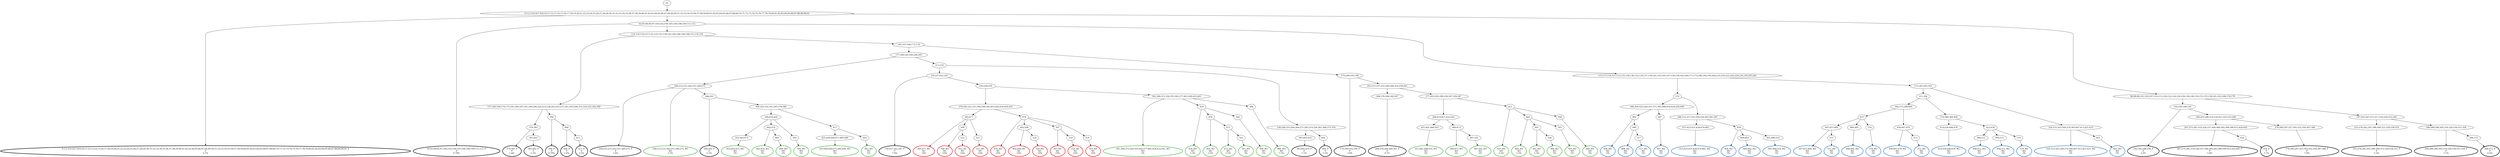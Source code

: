 digraph T {
	{
		rank=same
		172 [penwidth=3,colorscheme=set19,color=0,label="0;1;2;3;4;5;6;7;8;9;10;11;12;13;14;15;16;17;18;19;20;21;22;23;24;25;26;27;28;29;30;31;32;33;34;35;36;37;38;39;40;41;42;43;44;45;46;47;48;49;50;51;52;53;54;55;56;57;58;59;60;61;62;63;64;65;66;67;68;69;70;71;72;73;74;75;76;77;78;79;80;81;82;83;84;85;86;87;88;89;90;91_P\nP\n4.7%"]
		170 [penwidth=3,colorscheme=set19,color=0,label="92;93;94;95;97;100;102;104;105;106;108;109;111;112_P\nP\n0.79%"]
		166 [penwidth=3,colorscheme=set19,color=0,label="379;383_P\nP\n1.6%"]
		164 [penwidth=3,colorscheme=set19,color=0,label="391;402_P\nP\n5.5%"]
		162 [penwidth=3,colorscheme=set19,color=0,label="394_P\nP\n0.79%"]
		160 [penwidth=3,colorscheme=set19,color=0,label="406_P\nP\n1.6%"]
		158 [penwidth=3,colorscheme=set19,color=0,label="411_P\nP\n5.5%"]
		154 [penwidth=3,colorscheme=set19,color=0,label="209;212;231;242;251;260;272_P\nP\n1.6%"]
		152 [penwidth=3,colorscheme=set19,color=0,label="286;293_P\nP\n5.5%"]
		149 [penwidth=3,colorscheme=set19,color=0,label="230;237;241;247_P\nP\n7.9%"]
		146 [penwidth=3,colorscheme=set19,color=0,label="393;405;410_P\nP\n7.1%"]
		144 [penwidth=3,colorscheme=set19,color=0,label="404_P\nP\n5.5%"]
		142 [penwidth=3,colorscheme=set19,color=0,label="179;189;193;199_P\nP\n3.9%"]
		139 [penwidth=3,colorscheme=set19,color=0,label="268;278;284;300;307_P\nP\n8.7%"]
		136 [penwidth=3,colorscheme=set19,color=0,label="182;185;188;194_P\nP\n2.4%"]
		133 [penwidth=3,colorscheme=set19,color=0,label="267;275;281;319;328;337;346;360;382;389;390;412;420;445_P\nP\n3.9%"]
		131 [penwidth=3,colorscheme=set19,color=0,label="454_P\nP\n7.1%"]
		129 [penwidth=3,colorscheme=set19,color=0,label="274;290;297;327;345;352;359;367;388_P\nP\n7.9%"]
		126 [penwidth=3,colorscheme=set19,color=0,label="253;276;282;291;298;306;313;329;338;353_P\nP\n5.5%"]
		124 [penwidth=3,colorscheme=set19,color=0,label="266;289;296;305;318;326;336;351;358_P\nP\n3.1%"]
		122 [penwidth=3,colorscheme=set19,color=0,label="366;372_P\nP\n9.4%"]
		118 [penwidth=3,colorscheme=set19,color=1,label="465;477_M1\nM1\n10%"]
		116 [penwidth=3,colorscheme=set19,color=1,label="509_M1\nM1\n10%"]
		114 [penwidth=3,colorscheme=set19,color=1,label="522_M1\nM1\n10%"]
		112 [penwidth=3,colorscheme=set19,color=1,label="521_M1\nM1\n10%"]
		110 [penwidth=3,colorscheme=set19,color=1,label="476_M1\nM1\n10%"]
		108 [penwidth=3,colorscheme=set19,color=1,label="492;508_M1\nM1\n10%"]
		106 [penwidth=3,colorscheme=set19,color=1,label="520_M1\nM1\n10%"]
		104 [penwidth=3,colorscheme=set19,color=1,label="507_M1\nM1\n10%"]
		102 [penwidth=3,colorscheme=set19,color=1,label="519_M1\nM1\n10%"]
		100 [penwidth=3,colorscheme=set19,color=1,label="518_M1\nM1\n10%"]
		95 [penwidth=3,colorscheme=set19,color=2,label="484_M2\nM2\n5%"]
		93 [penwidth=3,colorscheme=set19,color=2,label="498_M2\nM2\n5%"]
		91 [penwidth=3,colorscheme=set19,color=2,label="517_M2\nM2\n5%"]
		89 [penwidth=3,colorscheme=set19,color=2,label="497_M2\nM2\n5%"]
		86 [penwidth=3,colorscheme=set19,color=2,label="415;423;431;438;470;483_M2\nM2\n5%"]
		84 [penwidth=3,colorscheme=set19,color=2,label="458_M2\nM2\n5%"]
		82 [penwidth=3,colorscheme=set19,color=2,label="469;482_M2\nM2\n5%"]
		80 [penwidth=3,colorscheme=set19,color=2,label="481;496;516_M2\nM2\n5%"]
		74 [penwidth=3,colorscheme=set19,color=2,label="447;457;468_M2\nM2\n5%"]
		72 [penwidth=3,colorscheme=set19,color=2,label="515_M2\nM2\n5%"]
		70 [penwidth=3,colorscheme=set19,color=2,label="480;495_M2\nM2\n5%"]
		68 [penwidth=3,colorscheme=set19,color=2,label="514_M2\nM2\n5%"]
		66 [penwidth=3,colorscheme=set19,color=2,label="456;467;479_M2\nM2\n5%"]
		64 [penwidth=3,colorscheme=set19,color=2,label="513_M2\nM2\n5%"]
		61 [penwidth=3,colorscheme=set19,color=2,label="414;430;446;478_M2\nM2\n5%"]
		58 [penwidth=3,colorscheme=set19,color=2,label="466;512_M2\nM2\n5%"]
		56 [penwidth=3,colorscheme=set19,color=2,label="494;511_M2\nM2\n5%"]
		54 [penwidth=3,colorscheme=set19,color=2,label="510_M2\nM2\n5%"]
		52 [penwidth=3,colorscheme=set19,color=2,label="324;333;343;349;370;395;407;413;421;435_M2\nM2\n5%"]
		50 [penwidth=3,colorscheme=set19,color=2,label="493_M2\nM2\n5%"]
		49 [penwidth=3,colorscheme=set19,color=3,label="209;212;231;242;251;260;272_M3\nM3\n2.5%"]
		45 [penwidth=3,colorscheme=set19,color=3,label="452;463;475_M3\nM3\n5%"]
		43 [penwidth=3,colorscheme=set19,color=3,label="462;474_M3\nM3\n5%"]
		41 [penwidth=3,colorscheme=set19,color=3,label="489_M3\nM3\n5%"]
		39 [penwidth=3,colorscheme=set19,color=3,label="504_M3\nM3\n5%"]
		36 [penwidth=3,colorscheme=set19,color=3,label="425;440;449;471;485;499_M3\nM3\n5%"]
		34 [penwidth=3,colorscheme=set19,color=3,label="443_M3\nM3\n5%"]
		32 [penwidth=3,colorscheme=set19,color=3,label="301;308;315;320;355;362;377;401;428;433;441_M3\nM3\n5%"]
		30 [penwidth=3,colorscheme=set19,color=3,label="450_M3\nM3\n2.5%"]
		28 [penwidth=3,colorscheme=set19,color=3,label="459_M3\nM3\n2.5%"]
		26 [penwidth=3,colorscheme=set19,color=3,label="472_M3\nM3\n2.5%"]
		24 [penwidth=3,colorscheme=set19,color=3,label="501_M3\nM3\n5%"]
		22 [penwidth=3,colorscheme=set19,color=3,label="500_M3\nM3\n5%"]
		20 [penwidth=3,colorscheme=set19,color=3,label="486_M3\nM3\n7.5%"]
		16 [penwidth=3,colorscheme=set19,color=3,label="451;461;488;503_M3\nM3\n5%"]
		14 [penwidth=3,colorscheme=set19,color=3,label="460;473_M3\nM3\n5%"]
		12 [penwidth=3,colorscheme=set19,color=3,label="487;502_M3\nM3\n5%"]
		10 [penwidth=3,colorscheme=set19,color=3,label="453_M3\nM3\n2.5%"]
		8 [penwidth=3,colorscheme=set19,color=3,label="464_M3\nM3\n2.5%"]
		6 [penwidth=3,colorscheme=set19,color=3,label="491_M3\nM3\n2.5%"]
		4 [penwidth=3,colorscheme=set19,color=3,label="506_M3\nM3\n5%"]
		2 [penwidth=3,colorscheme=set19,color=3,label="505_M3\nM3\n5%"]
		0 [penwidth=3,colorscheme=set19,color=3,label="490_M3\nM3\n5%"]
	}
	174 [label="GL"]
	173 [label="0;1;2;3;4;5;6;7;8;9;10;11;12;13;14;15;16;17;18;19;20;21;22;23;24;25;26;27;28;29;30;31;32;33;34;35;36;37;38;39;40;41;42;43;44;45;46;47;48;49;50;51;52;53;54;55;56;57;58;59;60;61;62;63;64;65;66;67;68;69;70;71;72;73;74;75;76;77;78;79;80;81;82;83;84;85;86;87;88;89;90;91"]
	171 [label="92;93;94;95;97;100;102;104;105;106;108;109;111;112"]
	169 [label="114;116;119;127;131;133;135;138;142;144;146;148;149;151;152;154"]
	168 [label="157;160;166;170;175;181;184;187;191;196;206;220;223;238;243;252;257;261;265;294;310;316;323;342;369"]
	167 [label="379;383"]
	165 [label="391;402"]
	163 [label="394"]
	161 [label="406"]
	159 [label="411"]
	157 [label="165;167;169;172;174"]
	156 [label="177;180;183;190;200;205"]
	155 [label="209;212;231;242;251;260;272"]
	153 [label="286;293"]
	151 [label="211;216"]
	150 [label="230;237;241;247"]
	148 [label="236;246;255;264;269;271;285;314;330;361;368;373;376"]
	147 [label="393;405;410"]
	145 [label="404"]
	143 [label="179;189;193;199"]
	141 [label="201;215;227;235;240;249;254;258;263"]
	140 [label="268;278;284;300;307"]
	138 [label="96;98;99;101;103;107;110;113;120;122;124;126;129;136;140;150;153;155;158;161;163;168;176;178"]
	137 [label="182;185;188;194"]
	135 [label="198;203;208;214;218;221;225;233;248"]
	134 [label="267;275;281;319;328;337;346;360;382;389;390;412;420;445"]
	132 [label="454"]
	130 [label="274;290;297;327;345;352;359;367;388"]
	128 [label="197;202;207;213;217;224;228;232;244"]
	127 [label="253;276;282;291;298;306;313;329;338;353"]
	125 [label="266;289;296;305;318;326;336;351;358"]
	123 [label="366;372"]
	121 [label="250;256;259"]
	120 [label="279;302;321;331;340;348;392;403;429;434;444;455"]
	119 [label="465;477"]
	117 [label="509"]
	115 [label="522"]
	113 [label="521"]
	111 [label="476"]
	109 [label="492;508"]
	107 [label="520"]
	105 [label="507"]
	103 [label="519"]
	101 [label="518"]
	99 [label="115;117;118;121;123;125;128;130;132;134;137;139;141;143;145;147;156;159;162;164;171;173;186;192;195;204;210;219;222;226;229;234;239;245;262"]
	98 [label="270"]
	97 [label="280;304;325;344;357;371;385;398;416;424;439;448"]
	96 [label="484"]
	94 [label="498"]
	92 [label="517"]
	90 [label="497"]
	88 [label="288;312;317;335;350;356;365;381;397"]
	87 [label="415;423;431;438;470;483"]
	85 [label="458"]
	83 [label="469;482"]
	81 [label="481;496;516"]
	79 [label="273;287;295;303"]
	78 [label="311;334"]
	77 [label="364;375;396;409"]
	76 [label="437"]
	75 [label="447;457;468"]
	73 [label="515"]
	71 [label="480;495"]
	69 [label="514"]
	67 [label="456;467;479"]
	65 [label="513"]
	63 [label="374;380;384;408"]
	62 [label="414;430;446;478"]
	60 [label="422;436"]
	59 [label="466;512"]
	57 [label="494;511"]
	55 [label="510"]
	53 [label="324;333;343;349;370;395;407;413;421;435"]
	51 [label="493"]
	48 [label="309;322;332;341;363;378;386"]
	47 [label="399;418;426"]
	46 [label="452;463;475"]
	44 [label="462;474"]
	42 [label="489"]
	40 [label="504"]
	38 [label="417"]
	37 [label="425;440;449;471;485;499"]
	35 [label="443"]
	33 [label="301;308;315;320;355;362;377;401;428;433;441"]
	31 [label="450"]
	29 [label="459"]
	27 [label="472"]
	25 [label="501"]
	23 [label="500"]
	21 [label="486"]
	19 [label="277;283;292;299;339;347;354;387"]
	18 [label="400;419;427;432;442"]
	17 [label="451;461;488;503"]
	15 [label="460;473"]
	13 [label="487;502"]
	11 [label="453"]
	9 [label="464"]
	7 [label="491"]
	5 [label="506"]
	3 [label="505"]
	1 [label="490"]
	174 -> 173
	173 -> 172
	173 -> 171
	173 -> 138
	171 -> 170
	171 -> 169
	171 -> 99
	169 -> 168
	169 -> 157
	168 -> 167
	168 -> 163
	167 -> 166
	167 -> 165
	165 -> 164
	163 -> 162
	163 -> 161
	161 -> 160
	161 -> 159
	159 -> 158
	157 -> 156
	157 -> 143
	156 -> 155
	156 -> 151
	155 -> 154
	155 -> 153
	155 -> 49
	153 -> 152
	153 -> 48
	151 -> 150
	151 -> 148
	150 -> 149
	150 -> 121
	148 -> 147
	148 -> 145
	147 -> 146
	145 -> 144
	143 -> 142
	143 -> 141
	141 -> 140
	141 -> 19
	140 -> 139
	138 -> 137
	138 -> 128
	137 -> 136
	137 -> 135
	135 -> 134
	135 -> 130
	134 -> 133
	134 -> 132
	132 -> 131
	130 -> 129
	128 -> 127
	128 -> 125
	127 -> 126
	125 -> 124
	125 -> 123
	123 -> 122
	121 -> 120
	121 -> 33
	120 -> 119
	120 -> 111
	119 -> 118
	119 -> 117
	119 -> 113
	117 -> 116
	117 -> 115
	115 -> 114
	113 -> 112
	111 -> 110
	111 -> 109
	111 -> 105
	111 -> 101
	109 -> 108
	109 -> 107
	107 -> 106
	105 -> 104
	105 -> 103
	103 -> 102
	101 -> 100
	99 -> 98
	99 -> 79
	98 -> 97
	98 -> 88
	97 -> 96
	97 -> 90
	96 -> 95
	96 -> 94
	94 -> 93
	94 -> 92
	92 -> 91
	90 -> 89
	88 -> 87
	88 -> 85
	87 -> 86
	85 -> 84
	85 -> 83
	85 -> 81
	83 -> 82
	81 -> 80
	79 -> 78
	79 -> 53
	78 -> 77
	78 -> 63
	77 -> 76
	77 -> 67
	76 -> 75
	76 -> 71
	76 -> 69
	75 -> 74
	75 -> 73
	73 -> 72
	71 -> 70
	69 -> 68
	67 -> 66
	67 -> 65
	65 -> 64
	63 -> 62
	63 -> 60
	62 -> 61
	60 -> 59
	60 -> 57
	60 -> 55
	59 -> 58
	57 -> 56
	55 -> 54
	53 -> 52
	53 -> 51
	51 -> 50
	48 -> 47
	48 -> 38
	47 -> 46
	47 -> 44
	47 -> 40
	46 -> 45
	44 -> 43
	44 -> 42
	42 -> 41
	40 -> 39
	38 -> 37
	38 -> 35
	37 -> 36
	35 -> 34
	33 -> 32
	33 -> 31
	33 -> 21
	31 -> 30
	31 -> 29
	31 -> 23
	29 -> 28
	29 -> 27
	27 -> 26
	27 -> 25
	25 -> 24
	23 -> 22
	21 -> 20
	19 -> 18
	19 -> 11
	18 -> 17
	18 -> 15
	17 -> 16
	15 -> 14
	15 -> 13
	13 -> 12
	11 -> 10
	11 -> 9
	11 -> 1
	9 -> 8
	9 -> 7
	9 -> 3
	7 -> 6
	7 -> 5
	5 -> 4
	3 -> 2
	1 -> 0
}
